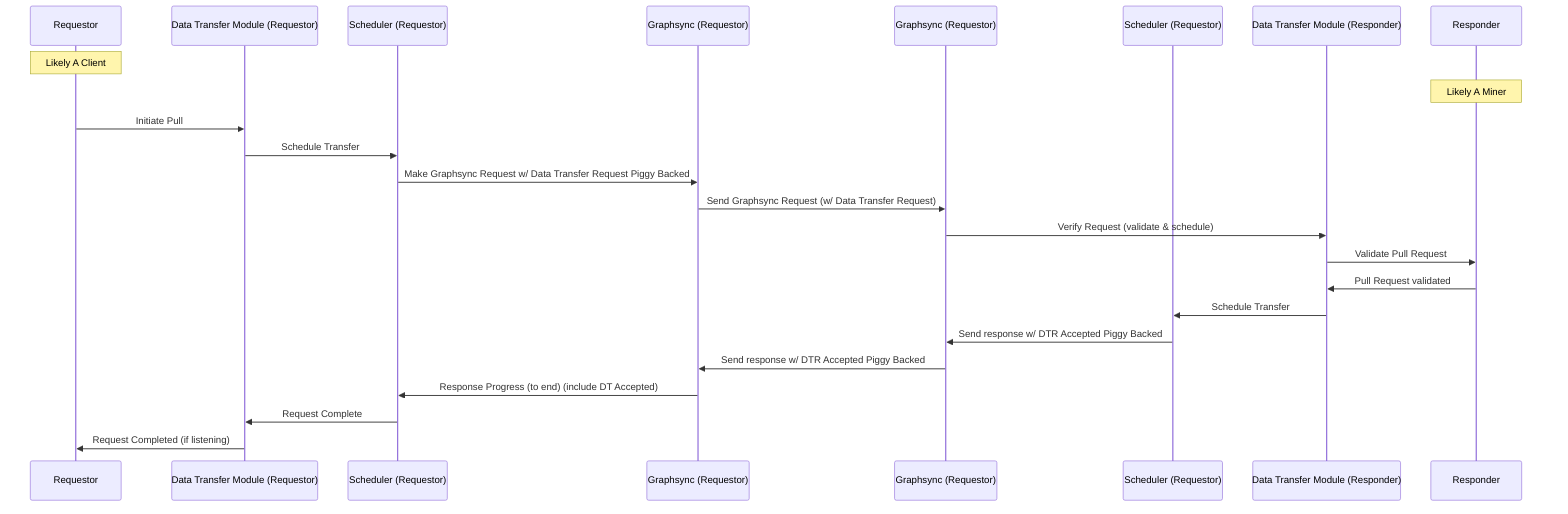 sequenceDiagram

  participant Requestor
  participant ReqDT as Data Transfer Module (Requestor)
  participant ReqSC as Scheduler (Requestor)
  participant ReqGS as Graphsync (Requestor)
  participant ResGS as Graphsync (Requestor)
  participant ResSC as Scheduler (Requestor)
  participant ResDT as Data Transfer Module (Responder)
  participant Responder

  Note over Requestor: Likely A Client
  Note over Responder: Likely A Miner

  Requestor ->> ReqDT : Initiate Pull
  ReqDT ->> ReqSC : Schedule Transfer
  ReqSC ->> ReqGS : Make Graphsync Request w/ Data Transfer Request Piggy Backed
  ReqGS ->> ResGS : Send Graphsync Request (w/ Data Transfer Request)
  ResGS ->> ResDT : Verify Request (validate & schedule)
  ResDT ->> Responder : Validate Pull Request
  Responder ->> ResDT : Pull Request validated
  ResDT ->> ResSC : Schedule Transfer
  ResSC ->> ResGS : Send response w/ DTR Accepted Piggy Backed
  ResGS ->> ReqGS : Send response w/ DTR Accepted Piggy Backed
  ReqGS ->> ReqSC : Response Progress (to end) (include DT Accepted)
  ReqSC ->> ReqDT : Request Complete
  ReqDT ->> Requestor : Request Completed (if listening)